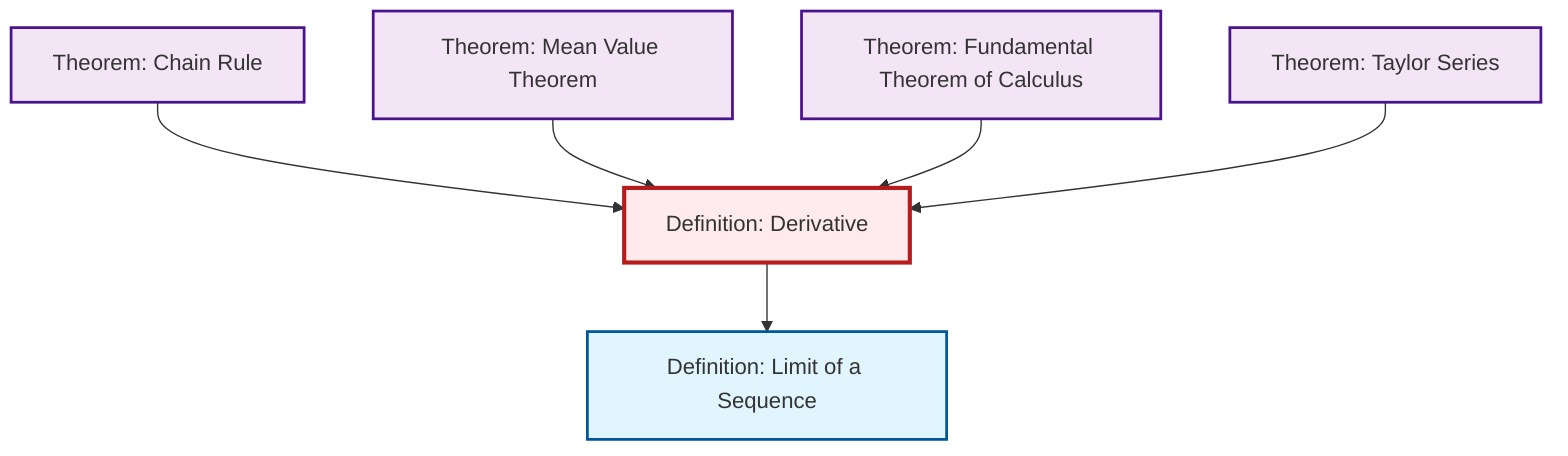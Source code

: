 graph TD
    classDef definition fill:#e1f5fe,stroke:#01579b,stroke-width:2px
    classDef theorem fill:#f3e5f5,stroke:#4a148c,stroke-width:2px
    classDef axiom fill:#fff3e0,stroke:#e65100,stroke-width:2px
    classDef example fill:#e8f5e9,stroke:#1b5e20,stroke-width:2px
    classDef current fill:#ffebee,stroke:#b71c1c,stroke-width:3px
    thm-mean-value["Theorem: Mean Value Theorem"]:::theorem
    def-derivative["Definition: Derivative"]:::definition
    def-limit["Definition: Limit of a Sequence"]:::definition
    thm-fundamental-calculus["Theorem: Fundamental Theorem of Calculus"]:::theorem
    thm-chain-rule["Theorem: Chain Rule"]:::theorem
    thm-taylor-series["Theorem: Taylor Series"]:::theorem
    thm-chain-rule --> def-derivative
    thm-mean-value --> def-derivative
    def-derivative --> def-limit
    thm-fundamental-calculus --> def-derivative
    thm-taylor-series --> def-derivative
    class def-derivative current